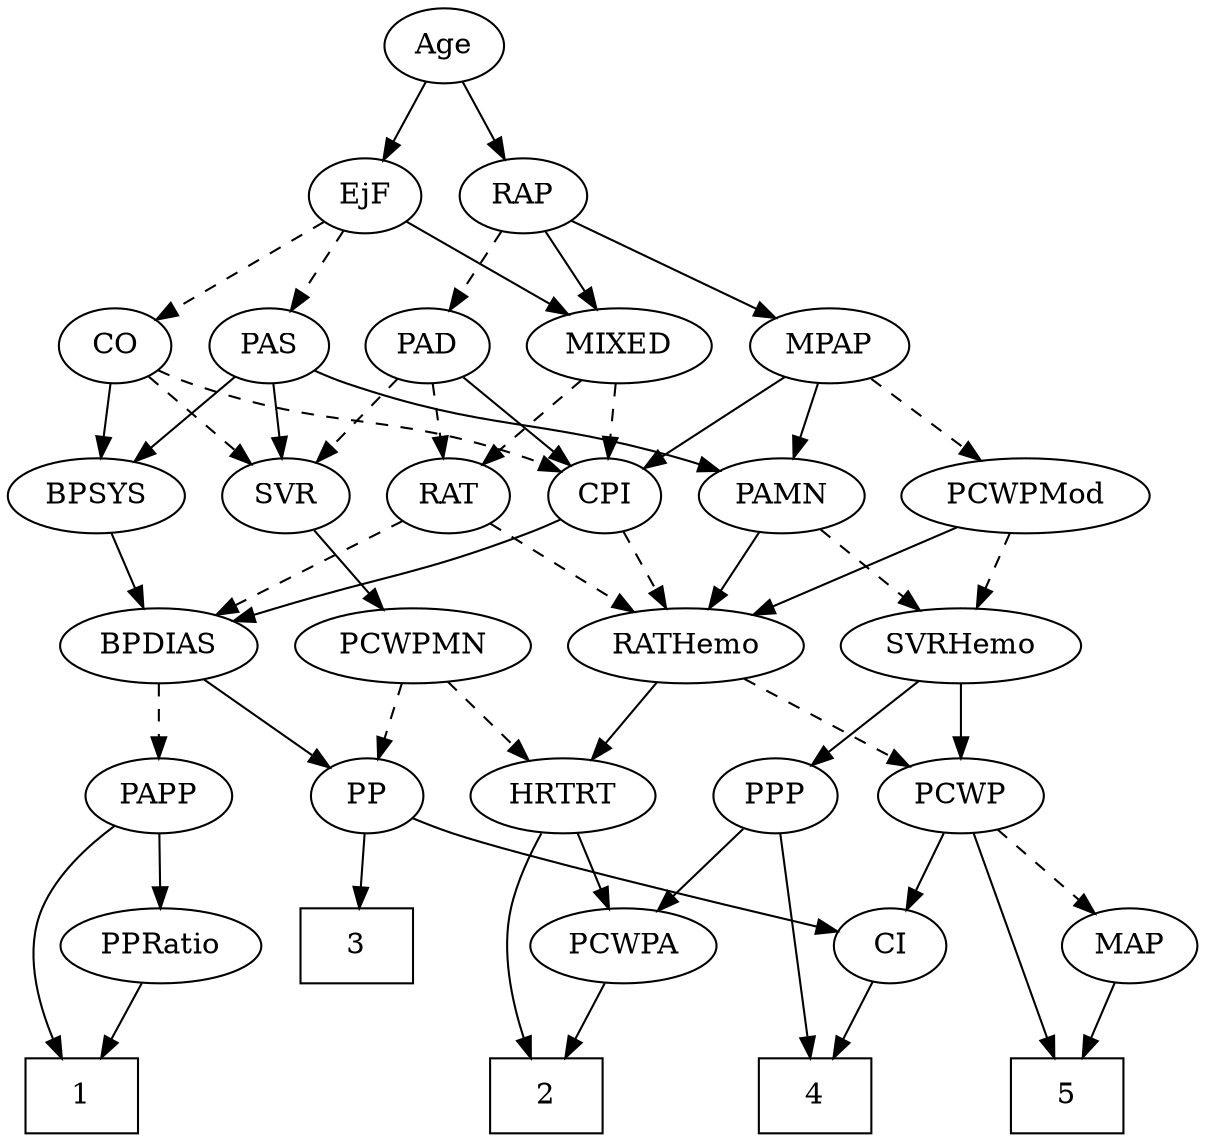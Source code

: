 strict digraph {
	graph [bb="0,0,551.65,540"];
	node [label="\N"];
	1	[height=0.5,
		pos="73.646,18",
		shape=box,
		width=0.75];
	2	[height=0.5,
		pos="259.65,18",
		shape=box,
		width=0.75];
	3	[height=0.5,
		pos="169.65,90",
		shape=box,
		width=0.75];
	4	[height=0.5,
		pos="391.65,18",
		shape=box,
		width=0.75];
	5	[height=0.5,
		pos="524.65,18",
		shape=box,
		width=0.75];
	Age	[height=0.5,
		pos="223.65,522",
		width=0.75];
	EjF	[height=0.5,
		pos="187.65,450",
		width=0.75];
	Age -> EjF	[pos="e,195.95,467.15 215.3,504.76 210.93,496.28 205.5,485.71 200.61,476.2",
		style=solid];
	RAP	[height=0.5,
		pos="260.65,450",
		width=0.77632];
	Age -> RAP	[pos="e,252.11,467.15 232.23,504.76 236.71,496.28 242.3,485.71 247.33,476.2",
		style=solid];
	MIXED	[height=0.5,
		pos="304.65,378",
		width=1.1193];
	EjF -> MIXED	[pos="e,281.37,392.92 207.23,437.28 225.02,426.64 251.61,410.73 272.51,398.23",
		style=solid];
	CO	[height=0.5,
		pos="71.646,378",
		width=0.75];
	EjF -> CO	[pos="e,91.126,390.75 168.23,437.28 149.49,425.98 120.93,408.74 99.716,395.94",
		style=dashed];
	PAS	[height=0.5,
		pos="143.65,378",
		width=0.75];
	EjF -> PAS	[pos="e,153.59,394.82 177.66,433.12 172.15,424.34 165.18,413.26 158.99,403.42",
		style=dashed];
	RAP -> MIXED	[pos="e,294.09,395.8 270.63,433.12 275.93,424.68 282.58,414.1 288.59,404.55",
		style=solid];
	MPAP	[height=0.5,
		pos="397.65,378",
		width=0.97491];
	RAP -> MPAP	[pos="e,373.63,391.27 282.05,438.06 304.17,426.76 338.99,408.97 364.63,395.87",
		style=solid];
	PAD	[height=0.5,
		pos="217.65,378",
		width=0.79437];
	RAP -> PAD	[pos="e,227.66,395.31 250.89,433.12 245.58,424.47 238.89,413.58 232.9,403.83",
		style=dashed];
	CPI	[height=0.5,
		pos="295.65,306",
		width=0.75];
	MIXED -> CPI	[pos="e,297.85,324.1 302.42,359.7 301.43,351.98 300.24,342.71 299.13,334.11",
		style=dashed];
	RAT	[height=0.5,
		pos="223.65,306",
		width=0.75827];
	MIXED -> RAT	[pos="e,239.65,320.83 286.67,361.46 275.12,351.49 260,338.41 247.46,327.58",
		style=dashed];
	PAMN	[height=0.5,
		pos="376.65,306",
		width=1.011];
	MPAP -> PAMN	[pos="e,381.83,324.28 392.56,360.05 390.22,352.26 387.39,342.82 384.77,334.08",
		style=solid];
	MPAP -> CPI	[pos="e,313.71,319.39 377.49,363.17 361.67,352.31 339.51,337.1 322.23,325.25",
		style=solid];
	PCWPMod	[height=0.5,
		pos="482.65,306",
		width=1.4443];
	MPAP -> PCWPMod	[pos="e,463.46,322.8 415.67,362.15 427.3,352.58 442.62,339.96 455.68,329.21",
		style=dashed];
	BPSYS	[height=0.5,
		pos="66.646,306",
		width=1.0471];
	BPDIAS	[height=0.5,
		pos="103.65,234",
		width=1.1735];
	BPSYS -> BPDIAS	[pos="e,94.684,251.96 75.415,288.41 79.729,280.25 85.03,270.22 89.869,261.07",
		style=solid];
	PAD -> CPI	[pos="e,280.15,320.91 233.43,362.83 244.71,352.71 260.07,338.93 272.7,327.59",
		style=solid];
	PAD -> RAT	[pos="e,222.18,324.1 219.13,359.7 219.79,351.98 220.59,342.71 221.32,334.11",
		style=dashed];
	SVR	[height=0.5,
		pos="150.65,306",
		width=0.77632];
	PAD -> SVR	[pos="e,164.83,321.82 203.44,362.15 194.29,352.6 182.23,339.99 171.94,329.25",
		style=dashed];
	CO -> BPSYS	[pos="e,67.868,324.1 70.411,359.7 69.86,351.98 69.197,342.71 68.583,334.11",
		style=solid];
	CO -> CPI	[pos="e,275.02,317.64 92.277,366.36 97.229,364.06 102.56,361.78 107.65,360 173.17,337.05 194.12,346.95 259.65,324 261.55,323.33 263.5,\
322.59 265.44,321.81",
		style=dashed];
	CO -> SVR	[pos="e,134.8,321.04 87.254,363.17 98.649,353.07 114.29,339.21 127.19,327.79",
		style=dashed];
	PAS -> BPSYS	[pos="e,83.541,322.36 128.06,362.83 117.47,353.2 103.23,340.25 91.124,329.25",
		style=solid];
	PAS -> PAMN	[pos="e,349.23,318 164.28,366.36 169.23,364.06 174.56,361.78 179.65,360 245.17,337.05 265.26,344.31 331.65,324 334.25,323.2 336.92,322.33 \
339.6,321.42",
		style=solid];
	PAS -> SVR	[pos="e,148.94,324.1 145.38,359.7 146.15,351.98 147.08,342.71 147.94,334.11",
		style=solid];
	RATHemo	[height=0.5,
		pos="330.65,234",
		width=1.3721];
	PAMN -> RATHemo	[pos="e,341.58,251.63 365.98,288.76 360.37,280.23 353.37,269.58 347.09,260.02",
		style=solid];
	SVRHemo	[height=0.5,
		pos="447.65,234",
		width=1.3902];
	PAMN -> SVRHemo	[pos="e,430.94,251.47 392.4,289.46 401.61,280.39 413.41,268.75 423.74,258.57",
		style=dashed];
	PCWP	[height=0.5,
		pos="447.65,162",
		width=0.97491];
	RATHemo -> PCWP	[pos="e,425.52,176.24 355.17,218.33 373.11,207.6 397.56,192.97 416.81,181.45",
		style=dashed];
	HRTRT	[height=0.5,
		pos="271.65,162",
		width=1.1013];
	RATHemo -> HRTRT	[pos="e,285.12,178.99 316.66,216.41 309.21,207.57 299.91,196.53 291.7,186.79",
		style=solid];
	CPI -> RATHemo	[pos="e,322.08,252.12 303.76,288.76 307.84,280.61 312.88,270.53 317.49,261.31",
		style=dashed];
	CPI -> BPDIAS	[pos="e,136.05,245.79 274.5,294.53 269.67,292.27 264.52,289.97 259.65,288 248.79,283.61 188,263.15 145.59,248.98",
		style=solid];
	RAT -> RATHemo	[pos="e,307.76,249.97 242.28,292.81 258,282.53 280.82,267.6 299.33,255.49",
		style=dashed];
	RAT -> BPDIAS	[pos="e,127.63,248.99 203.83,293.44 185.54,282.77 158.03,266.72 136.46,254.14",
		style=dashed];
	PCWPMN	[height=0.5,
		pos="213.65,234",
		width=1.3902];
	SVR -> PCWPMN	[pos="e,198.99,251.29 164.01,290.15 172.18,281.07 182.83,269.24 192.16,258.87",
		style=solid];
	PCWPMod -> RATHemo	[pos="e,360.1,248.56 452.62,291.17 428.73,280.17 395.14,264.7 369.25,252.78",
		style=solid];
	PCWPMod -> SVRHemo	[pos="e,456.04,251.79 474.17,288.05 470.09,279.89 465.1,269.91 460.56,260.82",
		style=dashed];
	PCWPA	[height=0.5,
		pos="294.65,90",
		width=1.1555];
	PCWPA -> 2	[pos="e,268.28,36.275 286.17,72.055 282.15,64.007 277.25,54.205 272.76,45.226",
		style=solid];
	PP	[height=0.5,
		pos="183.65,162",
		width=0.75];
	PCWPMN -> PP	[pos="e,190.84,179.79 206.38,216.05 202.92,207.97 198.7,198.12 194.84,189.11",
		style=dashed];
	PCWPMN -> HRTRT	[pos="e,258.4,178.99 227.39,216.41 234.72,207.57 243.86,196.53 251.94,186.79",
		style=dashed];
	PPP	[height=0.5,
		pos="364.65,162",
		width=0.75];
	SVRHemo -> PPP	[pos="e,380.89,176.7 428.81,217.12 416.96,207.12 401.56,194.13 388.81,183.38",
		style=solid];
	SVRHemo -> PCWP	[pos="e,447.65,180.1 447.65,215.7 447.65,207.98 447.65,198.71 447.65,190.11",
		style=solid];
	BPDIAS -> PP	[pos="e,167.84,176.83 121.4,217.46 132.8,207.49 147.75,194.41 160.13,183.58",
		style=solid];
	PAPP	[height=0.5,
		pos="103.65,162",
		width=0.88464];
	BPDIAS -> PAPP	[pos="e,103.65,180.1 103.65,215.7 103.65,207.98 103.65,198.71 103.65,190.11",
		style=dashed];
	MAP	[height=0.5,
		pos="495.65,90",
		width=0.84854];
	MAP -> 5	[pos="e,517.42,36.447 502.52,72.411 505.82,64.454 509.85,54.722 513.56,45.756",
		style=solid];
	PP -> 3	[pos="e,173.1,108.28 180.26,144.05 178.72,136.35 176.85,127.03 175.12,118.36",
		style=solid];
	CI	[height=0.5,
		pos="419.65,90",
		width=0.75];
	PP -> CI	[pos="e,394.41,96.525 205.28,150.89 210.87,148.47 216.93,146 222.65,144 278.3,124.5 344.9,107.95 384.66,98.755",
		style=solid];
	PPP -> 4	[pos="e,388.38,36.189 367.9,143.87 372.5,119.67 380.96,75.211 386.44,46.393",
		style=solid];
	PPP -> PCWPA	[pos="e,310.6,106.95 350.14,146.5 340.77,137.13 328.37,124.73 317.67,114.03",
		style=solid];
	PPRatio	[height=0.5,
		pos="39.646,90",
		width=1.1013];
	PPRatio -> 1	[pos="e,65.256,36.275 47.877,72.055 51.745,64.091 56.447,54.411 60.77,45.51",
		style=solid];
	PCWP -> 5	[pos="e,532.62,36.265 477.04,151.95 497.47,143.94 523.19,130.05 535.65,108 546.31,89.13 542.12,64.462 536.08,45.884",
		style=solid];
	PCWP -> MAP	[pos="e,484.57,107.15 458.78,144.76 464.72,136.11 472.14,125.27 478.78,115.6",
		style=dashed];
	PCWP -> CI	[pos="e,426.36,107.79 440.87,144.05 437.64,135.97 433.7,126.12 430.09,117.11",
		style=solid];
	CI -> 4	[pos="e,398.63,36.447 413.01,72.411 409.83,64.454 405.94,54.722 402.35,45.756",
		style=solid];
	PAPP -> 1	[pos="e,78.987,36.065 101.32,143.83 98.747,125.83 94.22,96.765 88.646,72 86.706,63.378 84.211,54.073 81.816,45.703",
		style=solid];
	PAPP -> PPRatio	[pos="e,54.254,106.98 89.443,145.46 81.109,136.35 70.413,124.65 61.072,114.43",
		style=solid];
	HRTRT -> 2	[pos="e,252.28,36.202 260.34,144.66 254.07,134.59 246.9,121.13 243.65,108 238.53,87.365 243.3,63.656 248.94,45.9",
		style=solid];
	HRTRT -> PCWPA	[pos="e,288.97,108.28 277.21,144.05 279.8,136.18 282.94,126.62 285.84,117.79",
		style=solid];
}
